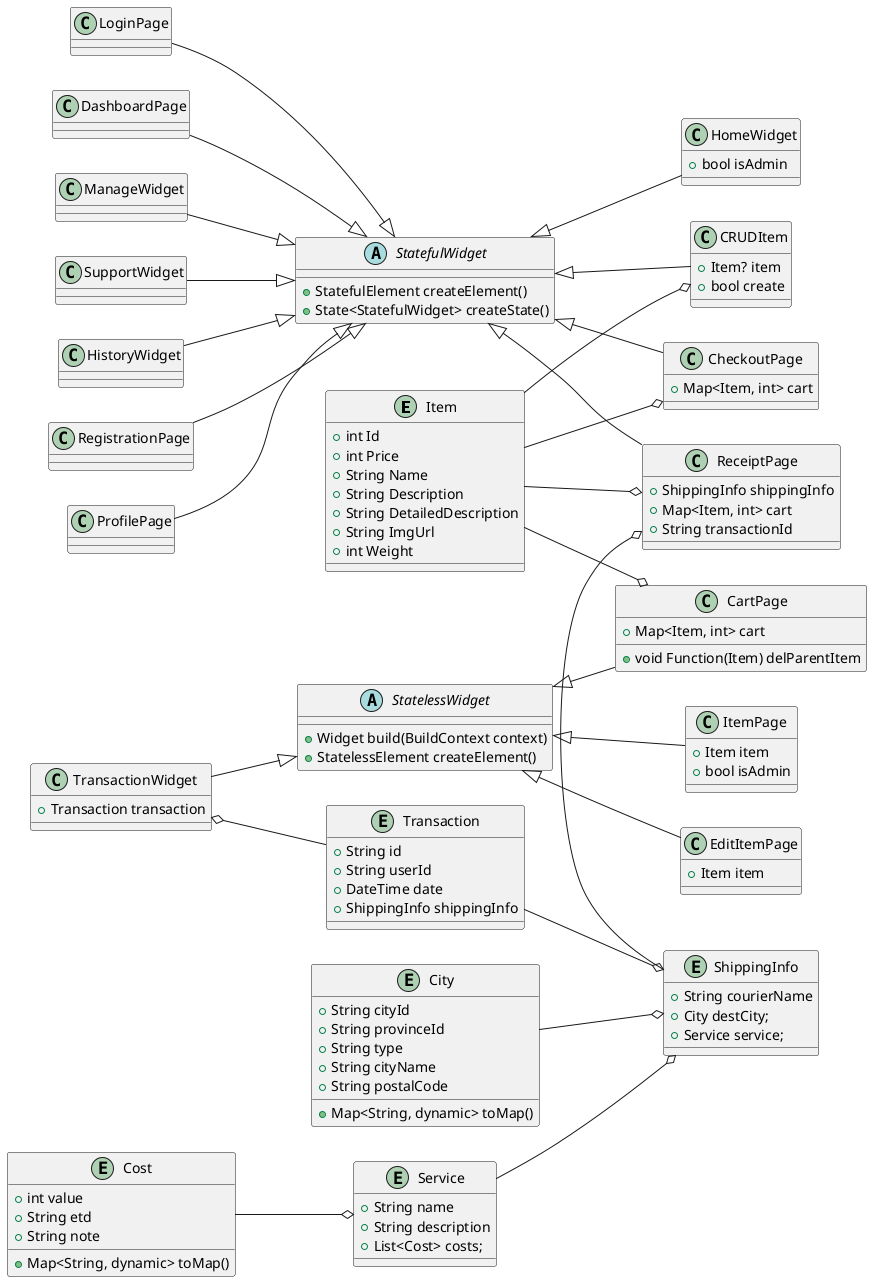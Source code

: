 @startuml
left to right direction

' Entities start {

entity Item {
  + int Id
  + int Price
  + String Name
  + String Description
  + String DetailedDescription
  + String ImgUrl
  + int Weight
}

entity City {
  + String cityId
  + String provinceId
  + String type
  + String cityName
  + String postalCode

  + Map<String, dynamic> toMap()
}

entity Cost {
  + int value
  + String etd
  + String note

  + Map<String, dynamic> toMap()
}

entity Service {
  + String name
  + String description
  + List<Cost> costs;
}

entity ShippingInfo {
  + String courierName
  + City destCity;
  + Service service;
}

entity Transaction {
  + String id
  + String userId
  + DateTime date
  + ShippingInfo shippingInfo
}

City --o ShippingInfo
Service --o ShippingInfo
Transaction --o ShippingInfo
Cost --o Service

' Entities end }

abstract StatefulWidget {
  + StatefulElement createElement()
  + State<StatefulWidget> createState()
}

class CRUDItem {
  + Item? item
  + bool create
}
StatefulWidget <|-- CRUDItem

class HomeWidget {
  + bool isAdmin
}
StatefulWidget <|-- HomeWidget

class CheckoutPage {
  + Map<Item, int> cart
}
StatefulWidget <|-- CheckoutPage

class ReceiptPage {
  + ShippingInfo shippingInfo
  + Map<Item, int> cart
  + String transactionId
}
StatefulWidget <|-- ReceiptPage

StatefulWidget <|-up- LoginPage
StatefulWidget <|-up- ProfilePage
StatefulWidget <|-up- RegistrationPage
StatefulWidget <|-up- HistoryWidget
StatefulWidget <|-up- SupportWidget
StatefulWidget <|-up- ManageWidget
StatefulWidget <|-up- DashboardPage

abstract StatelessWidget {
  + Widget build(BuildContext context)
  + StatelessElement createElement()
}

class CartPage {
  + Map<Item, int> cart
  + void Function(Item) delParentItem
}
StatelessWidget <|-- CartPage

class ItemPage {
  + Item item
  + bool isAdmin
}
StatelessWidget <|-- ItemPage

class EditItemPage {
  + Item item
}
StatelessWidget <|-- EditItemPage

class TransactionWidget {
  + Transaction transaction
}
StatelessWidget <|-up- TransactionWidget

Item --o CRUDItem
Item --o CartPage
Item --o CheckoutPage
Item --o ReceiptPage
ShippingInfo -upo ReceiptPage
Transaction -upo TransactionWidget
@enduml
